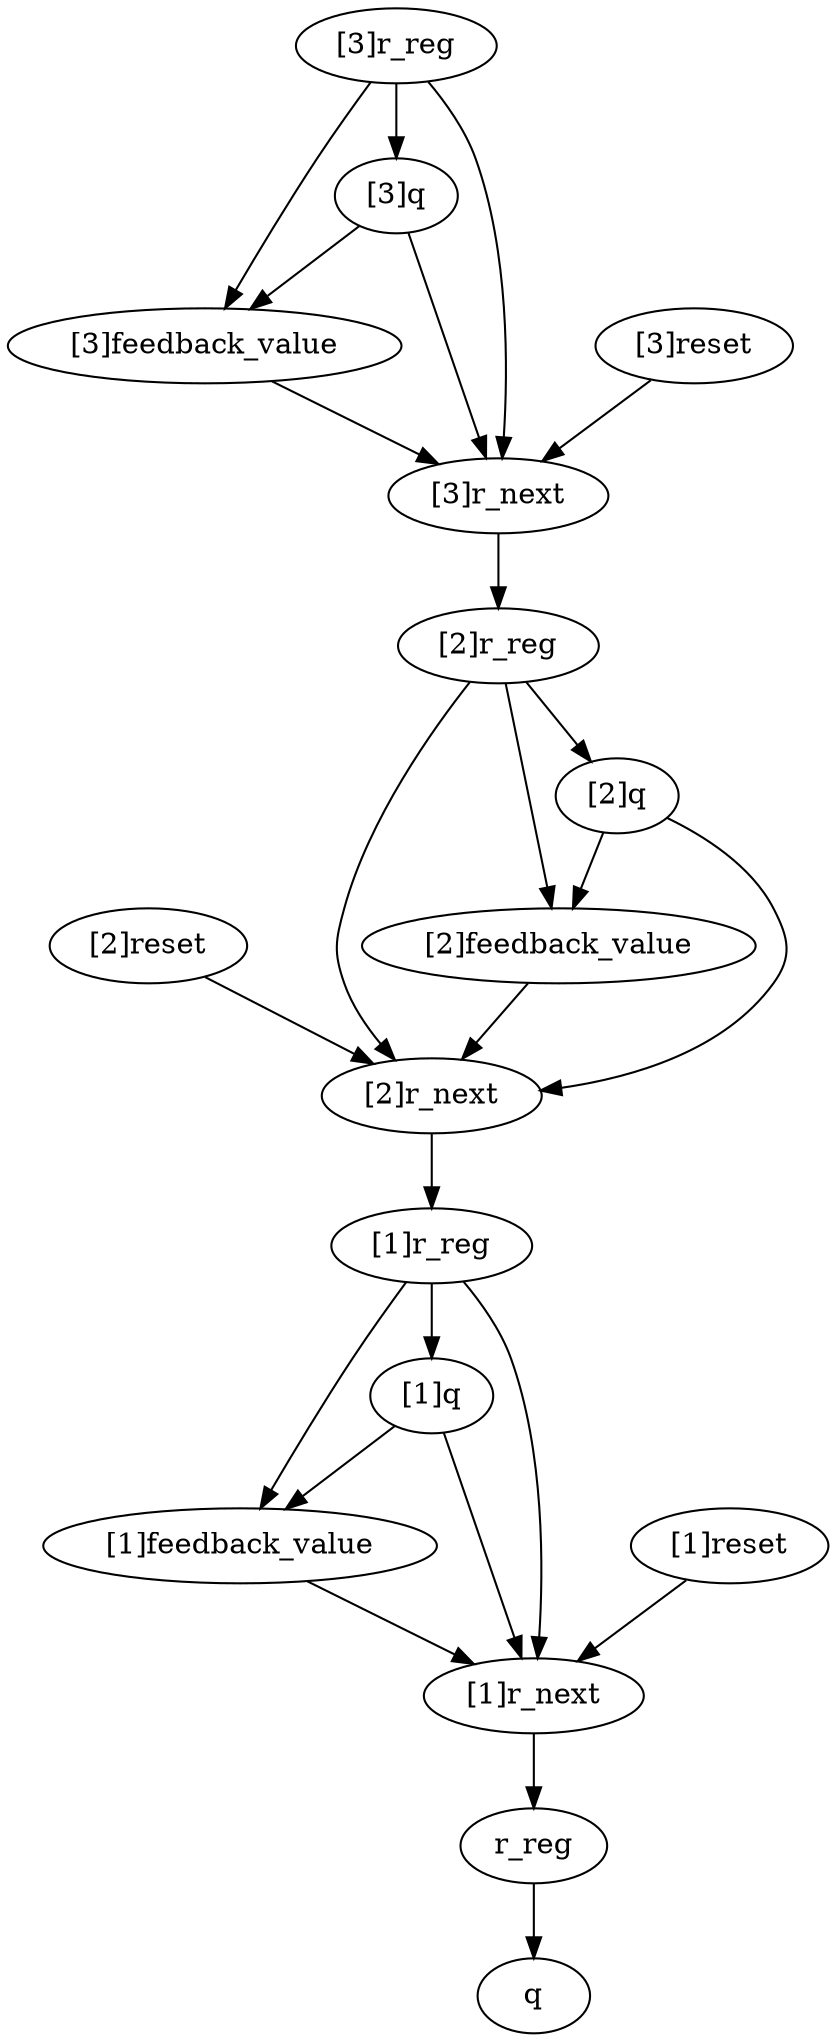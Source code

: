 strict digraph "" {
	"[2]reset"	[complexity=50,
		importance=1.72098757478,
		rank=0.0344197514957];
	"[2]r_next"	[complexity=35,
		importance=1.62098757478,
		rank=0.0463139307081];
	"[2]reset" -> "[2]r_next";
	"[1]q"	[complexity=31,
		importance=1.0432100733,
		rank=0.0336519378483];
	"[1]feedback_value"	[complexity=19,
		importance=0.9,
		rank=0.0473684210526];
	"[1]q" -> "[1]feedback_value";
	"[1]r_next"	[complexity=4,
		importance=0.720987574783,
		rank=0.180246893696];
	"[1]q" -> "[1]r_next";
	"[1]feedback_value" -> "[1]r_next";
	"[3]q"	[complexity=93,
		importance=2.8432100733,
		rank=0.0305721513258];
	"[3]feedback_value"	[complexity=81,
		importance=2.7,
		rank=0.0333333333333];
	"[3]q" -> "[3]feedback_value";
	"[3]r_next"	[complexity=66,
		importance=2.52098757478,
		rank=0.0381967814361];
	"[3]q" -> "[3]r_next";
	"[1]r_reg"	[complexity=33,
		importance=1.30246927395,
		rank=0.0394687658772];
	"[1]r_reg" -> "[1]q";
	"[1]r_reg" -> "[1]feedback_value";
	"[1]r_reg" -> "[1]r_next";
	"[3]feedback_value" -> "[3]r_next";
	"[2]r_reg"	[complexity=64,
		importance=2.20246927395,
		rank=0.0344135824054];
	"[2]feedback_value"	[complexity=50,
		importance=1.8,
		rank=0.036];
	"[2]r_reg" -> "[2]feedback_value";
	"[2]r_reg" -> "[2]r_next";
	"[2]q"	[complexity=62,
		importance=1.9432100733,
		rank=0.0313420979564];
	"[2]r_reg" -> "[2]q";
	"[3]r_next" -> "[2]r_reg";
	"[2]feedback_value" -> "[2]r_next";
	"[3]r_reg"	[complexity=95,
		importance=3.10246927395,
		rank=0.0326575713047];
	"[3]r_reg" -> "[3]q";
	"[3]r_reg" -> "[3]feedback_value";
	"[3]r_reg" -> "[3]r_next";
	q	[complexity=0,
		importance=0.143210073296,
		rank=0.0];
	r_reg	[complexity=2,
		importance=0.402469273948,
		rank=0.201234636974];
	"[1]r_next" -> r_reg;
	"[2]r_next" -> "[1]r_reg";
	"[2]q" -> "[2]feedback_value";
	"[2]q" -> "[2]r_next";
	r_reg -> q;
	"[1]reset"	[complexity=19,
		importance=0.820987574783,
		rank=0.043209872357];
	"[1]reset" -> "[1]r_next";
	"[3]reset"	[complexity=81,
		importance=2.62098757478,
		rank=0.0323578712936];
	"[3]reset" -> "[3]r_next";
}
